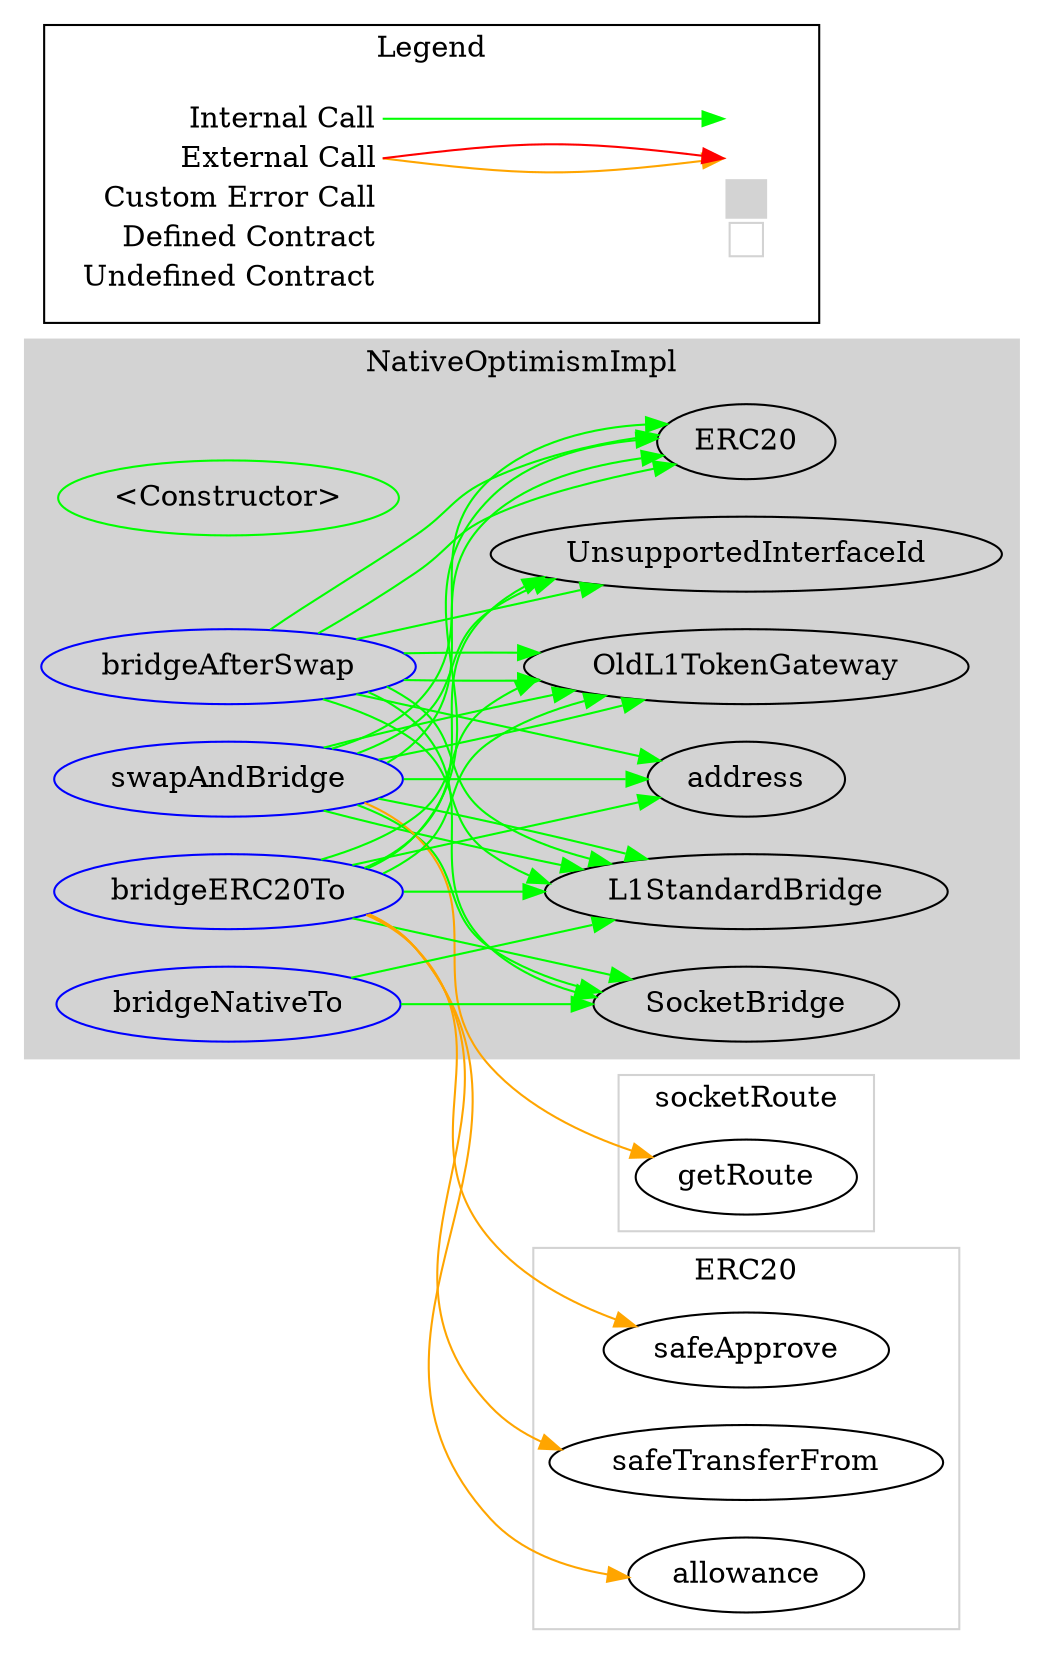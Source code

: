 digraph G {
  graph [ ratio = "auto", page = "100", compound =true ];
subgraph "clusterNativeOptimismImpl" {
  graph [ label = "NativeOptimismImpl", color = "lightgray", style = "filled", bgcolor = "lightgray" ];
  "NativeOptimismImpl.<Constructor>" [ label = "<Constructor>", color = "green" ];
  "NativeOptimismImpl.bridgeAfterSwap" [ label = "bridgeAfterSwap", color = "blue" ];
  "NativeOptimismImpl.swapAndBridge" [ label = "swapAndBridge", color = "blue" ];
  "NativeOptimismImpl.bridgeERC20To" [ label = "bridgeERC20To", color = "blue" ];
  "NativeOptimismImpl.bridgeNativeTo" [ label = "bridgeNativeTo", color = "blue" ];
  "NativeOptimismImpl.SocketBridge" [ label = "SocketBridge" ];
  "NativeOptimismImpl.L1StandardBridge" [ label = "L1StandardBridge" ];
  "NativeOptimismImpl.UnsupportedInterfaceId" [ label = "UnsupportedInterfaceId" ];
  "NativeOptimismImpl.ERC20" [ label = "ERC20" ];
  "NativeOptimismImpl.address" [ label = "address" ];
  "NativeOptimismImpl.OldL1TokenGateway" [ label = "OldL1TokenGateway" ];
}

subgraph "clustersocketRoute" {
  graph [ label = "socketRoute", color = "lightgray" ];
  "socketRoute.getRoute" [ label = "getRoute" ];
}

subgraph "clusterERC20" {
  graph [ label = "ERC20", color = "lightgray" ];
  "ERC20.safeTransferFrom" [ label = "safeTransferFrom" ];
  "ERC20.allowance" [ label = "allowance" ];
  "ERC20.safeApprove" [ label = "safeApprove" ];
}

  "NativeOptimismImpl.bridgeAfterSwap";
  "NativeOptimismImpl.SocketBridge";
  "NativeOptimismImpl.L1StandardBridge";
  "NativeOptimismImpl.UnsupportedInterfaceId";
  "NativeOptimismImpl.ERC20";
  "NativeOptimismImpl.address";
  "NativeOptimismImpl.OldL1TokenGateway";
  "NativeOptimismImpl.swapAndBridge";
  "socketRoute.getRoute";
  "NativeOptimismImpl.bridgeERC20To";
  "ERC20.safeTransferFrom";
  "ERC20.allowance";
  "ERC20.safeApprove";
  "NativeOptimismImpl.bridgeNativeTo";
  "NativeOptimismImpl.bridgeAfterSwap" -> "NativeOptimismImpl.SocketBridge" [ color = "green" ];
  "NativeOptimismImpl.bridgeAfterSwap" -> "NativeOptimismImpl.L1StandardBridge" [ color = "green" ];
  "NativeOptimismImpl.bridgeAfterSwap" -> "NativeOptimismImpl.UnsupportedInterfaceId" [ color = "green" ];
  "NativeOptimismImpl.bridgeAfterSwap" -> "NativeOptimismImpl.ERC20" [ color = "green" ];
  "NativeOptimismImpl.bridgeAfterSwap" -> "NativeOptimismImpl.address" [ color = "green" ];
  "NativeOptimismImpl.bridgeAfterSwap" -> "NativeOptimismImpl.ERC20" [ color = "green" ];
  "NativeOptimismImpl.bridgeAfterSwap" -> "NativeOptimismImpl.L1StandardBridge" [ color = "green" ];
  "NativeOptimismImpl.bridgeAfterSwap" -> "NativeOptimismImpl.OldL1TokenGateway" [ color = "green" ];
  "NativeOptimismImpl.bridgeAfterSwap" -> "NativeOptimismImpl.OldL1TokenGateway" [ color = "green" ];
  "NativeOptimismImpl.swapAndBridge" -> "socketRoute.getRoute" [ color = "orange" ];
  "NativeOptimismImpl.swapAndBridge" -> "NativeOptimismImpl.SocketBridge" [ color = "green" ];
  "NativeOptimismImpl.swapAndBridge" -> "NativeOptimismImpl.L1StandardBridge" [ color = "green" ];
  "NativeOptimismImpl.swapAndBridge" -> "NativeOptimismImpl.UnsupportedInterfaceId" [ color = "green" ];
  "NativeOptimismImpl.swapAndBridge" -> "NativeOptimismImpl.ERC20" [ color = "green" ];
  "NativeOptimismImpl.swapAndBridge" -> "NativeOptimismImpl.address" [ color = "green" ];
  "NativeOptimismImpl.swapAndBridge" -> "NativeOptimismImpl.ERC20" [ color = "green" ];
  "NativeOptimismImpl.swapAndBridge" -> "NativeOptimismImpl.L1StandardBridge" [ color = "green" ];
  "NativeOptimismImpl.swapAndBridge" -> "NativeOptimismImpl.OldL1TokenGateway" [ color = "green" ];
  "NativeOptimismImpl.swapAndBridge" -> "NativeOptimismImpl.OldL1TokenGateway" [ color = "green" ];
  "NativeOptimismImpl.bridgeERC20To" -> "NativeOptimismImpl.UnsupportedInterfaceId" [ color = "green" ];
  "NativeOptimismImpl.bridgeERC20To" -> "NativeOptimismImpl.ERC20" [ color = "green" ];
  "NativeOptimismImpl.bridgeERC20To" -> "ERC20.safeTransferFrom" [ color = "orange" ];
  "NativeOptimismImpl.bridgeERC20To" -> "ERC20.allowance" [ color = "orange" ];
  "NativeOptimismImpl.bridgeERC20To" -> "NativeOptimismImpl.address" [ color = "green" ];
  "NativeOptimismImpl.bridgeERC20To" -> "ERC20.safeApprove" [ color = "orange" ];
  "NativeOptimismImpl.bridgeERC20To" -> "NativeOptimismImpl.SocketBridge" [ color = "green" ];
  "NativeOptimismImpl.bridgeERC20To" -> "NativeOptimismImpl.L1StandardBridge" [ color = "green" ];
  "NativeOptimismImpl.bridgeERC20To" -> "NativeOptimismImpl.OldL1TokenGateway" [ color = "green" ];
  "NativeOptimismImpl.bridgeERC20To" -> "NativeOptimismImpl.OldL1TokenGateway" [ color = "green" ];
  "NativeOptimismImpl.bridgeNativeTo" -> "NativeOptimismImpl.L1StandardBridge" [ color = "green" ];
  "NativeOptimismImpl.bridgeNativeTo" -> "NativeOptimismImpl.SocketBridge" [ color = "green" ];


rankdir=LR
node [shape=plaintext]
subgraph cluster_01 { 
label = "Legend";
key [label=<<table border="0" cellpadding="2" cellspacing="0" cellborder="0">
  <tr><td align="right" port="i1">Internal Call</td></tr>
  <tr><td align="right" port="i2">External Call</td></tr>
  <tr><td align="right" port="i2">Custom Error Call</td></tr>
  <tr><td align="right" port="i3">Defined Contract</td></tr>
  <tr><td align="right" port="i4">Undefined Contract</td></tr>
  </table>>]
key2 [label=<<table border="0" cellpadding="2" cellspacing="0" cellborder="0">
  <tr><td port="i1">&nbsp;&nbsp;&nbsp;</td></tr>
  <tr><td port="i2">&nbsp;&nbsp;&nbsp;</td></tr>
  <tr><td port="i3" bgcolor="lightgray">&nbsp;&nbsp;&nbsp;</td></tr>
  <tr><td port="i4">
    <table border="1" cellborder="0" cellspacing="0" cellpadding="7" color="lightgray">
      <tr>
       <td></td>
      </tr>
     </table>
  </td></tr>
  </table>>]
key:i1:e -> key2:i1:w [color="green"]
key:i2:e -> key2:i2:w [color="orange"]
key:i2:e -> key2:i2:w [color="red"]
}
}

